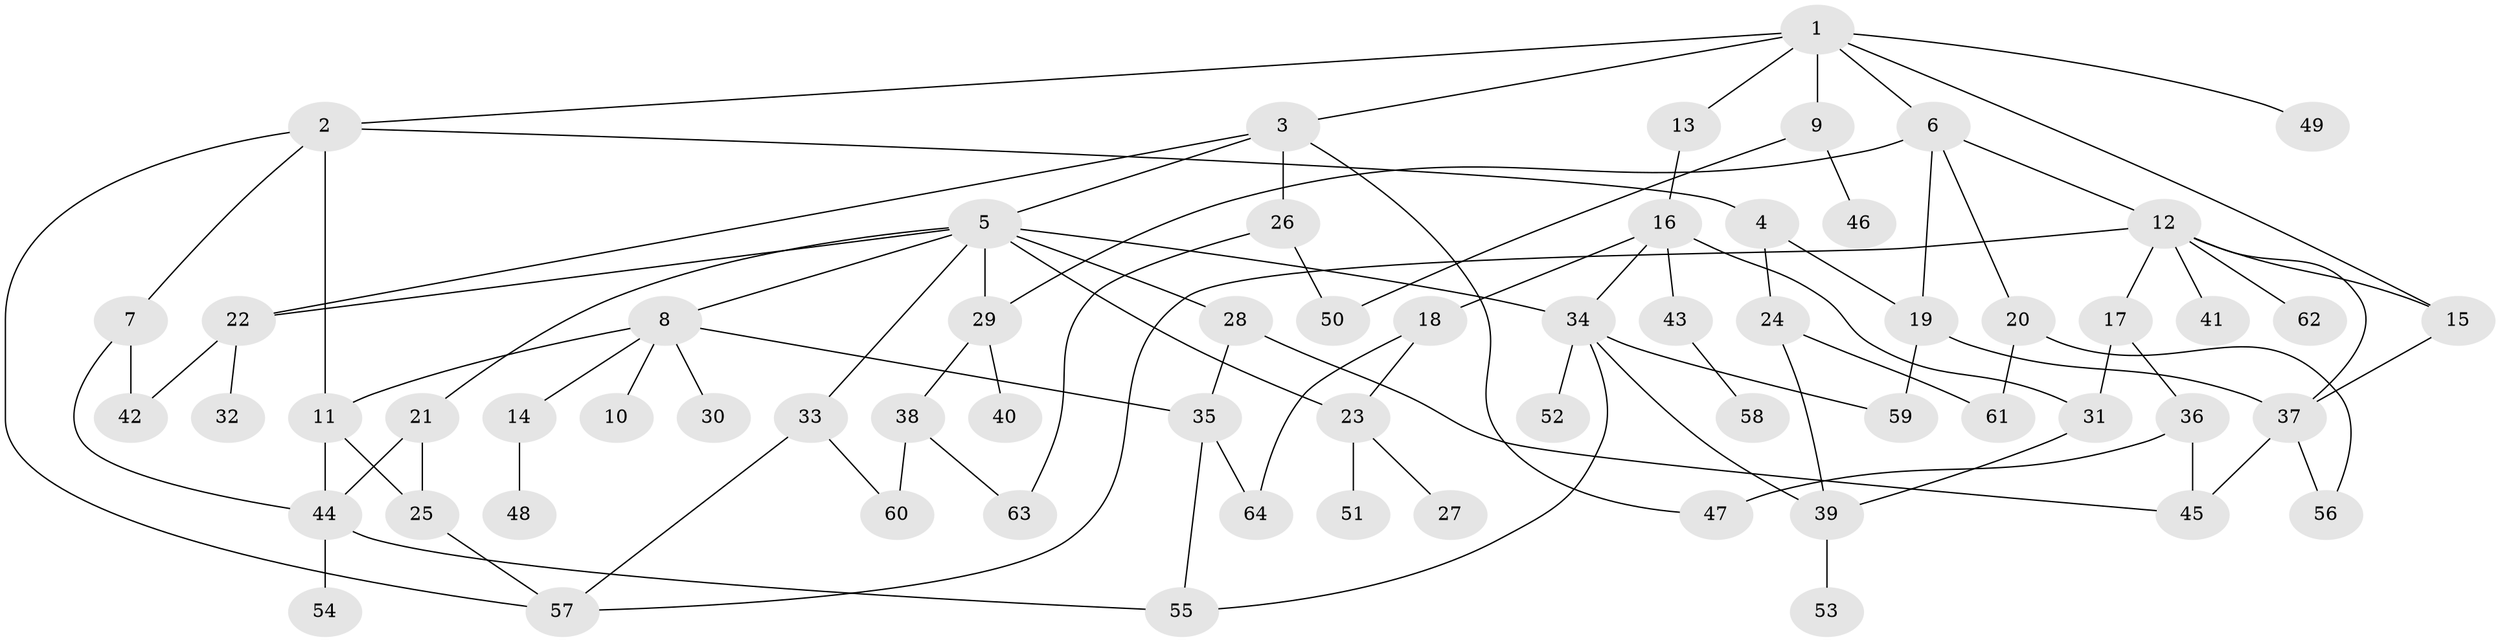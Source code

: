 // Generated by graph-tools (version 1.1) at 2025/10/02/27/25 16:10:51]
// undirected, 64 vertices, 95 edges
graph export_dot {
graph [start="1"]
  node [color=gray90,style=filled];
  1;
  2;
  3;
  4;
  5;
  6;
  7;
  8;
  9;
  10;
  11;
  12;
  13;
  14;
  15;
  16;
  17;
  18;
  19;
  20;
  21;
  22;
  23;
  24;
  25;
  26;
  27;
  28;
  29;
  30;
  31;
  32;
  33;
  34;
  35;
  36;
  37;
  38;
  39;
  40;
  41;
  42;
  43;
  44;
  45;
  46;
  47;
  48;
  49;
  50;
  51;
  52;
  53;
  54;
  55;
  56;
  57;
  58;
  59;
  60;
  61;
  62;
  63;
  64;
  1 -- 2;
  1 -- 3;
  1 -- 6;
  1 -- 9;
  1 -- 13;
  1 -- 49;
  1 -- 15;
  2 -- 4;
  2 -- 7;
  2 -- 11;
  2 -- 57;
  3 -- 5;
  3 -- 26;
  3 -- 47;
  3 -- 22;
  4 -- 19;
  4 -- 24;
  5 -- 8;
  5 -- 21;
  5 -- 22;
  5 -- 28;
  5 -- 29;
  5 -- 33;
  5 -- 34;
  5 -- 23;
  6 -- 12;
  6 -- 20;
  6 -- 19;
  6 -- 29;
  7 -- 44;
  7 -- 42;
  8 -- 10;
  8 -- 14;
  8 -- 30;
  8 -- 35;
  8 -- 11;
  9 -- 46;
  9 -- 50;
  11 -- 25;
  11 -- 44;
  12 -- 15;
  12 -- 17;
  12 -- 41;
  12 -- 62;
  12 -- 57;
  12 -- 37;
  13 -- 16;
  14 -- 48;
  15 -- 37;
  16 -- 18;
  16 -- 31;
  16 -- 43;
  16 -- 34;
  17 -- 36;
  17 -- 31;
  18 -- 23;
  18 -- 64;
  19 -- 37;
  19 -- 59;
  20 -- 61;
  20 -- 56;
  21 -- 44;
  21 -- 25;
  22 -- 32;
  22 -- 42;
  23 -- 27;
  23 -- 51;
  24 -- 61;
  24 -- 39;
  25 -- 57;
  26 -- 50;
  26 -- 63;
  28 -- 35;
  28 -- 45;
  29 -- 38;
  29 -- 40;
  31 -- 39;
  33 -- 57;
  33 -- 60;
  34 -- 52;
  34 -- 55;
  34 -- 59;
  34 -- 39;
  35 -- 55;
  35 -- 64;
  36 -- 47;
  36 -- 45;
  37 -- 56;
  37 -- 45;
  38 -- 60;
  38 -- 63;
  39 -- 53;
  43 -- 58;
  44 -- 54;
  44 -- 55;
}
